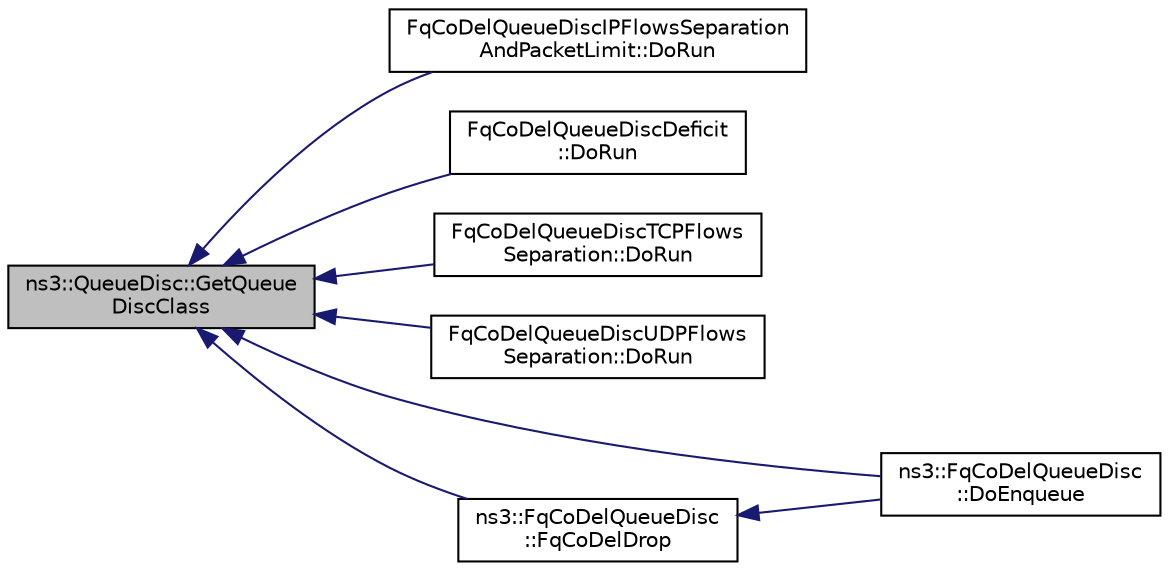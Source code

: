 digraph "ns3::QueueDisc::GetQueueDiscClass"
{
  edge [fontname="Helvetica",fontsize="10",labelfontname="Helvetica",labelfontsize="10"];
  node [fontname="Helvetica",fontsize="10",shape=record];
  rankdir="LR";
  Node1 [label="ns3::QueueDisc::GetQueue\lDiscClass",height=0.2,width=0.4,color="black", fillcolor="grey75", style="filled", fontcolor="black"];
  Node1 -> Node2 [dir="back",color="midnightblue",fontsize="10",style="solid"];
  Node2 [label="FqCoDelQueueDiscIPFlowsSeparation\lAndPacketLimit::DoRun",height=0.2,width=0.4,color="black", fillcolor="white", style="filled",URL="$d0/dcb/classFqCoDelQueueDiscIPFlowsSeparationAndPacketLimit.html#afc60f270315ee2655e79ac8b8e2bb21b",tooltip="Implementation to actually run this TestCase. "];
  Node1 -> Node3 [dir="back",color="midnightblue",fontsize="10",style="solid"];
  Node3 [label="FqCoDelQueueDiscDeficit\l::DoRun",height=0.2,width=0.4,color="black", fillcolor="white", style="filled",URL="$df/dbf/classFqCoDelQueueDiscDeficit.html#a9172161f28767de8a6893a8e0e320538",tooltip="Implementation to actually run this TestCase. "];
  Node1 -> Node4 [dir="back",color="midnightblue",fontsize="10",style="solid"];
  Node4 [label="FqCoDelQueueDiscTCPFlows\lSeparation::DoRun",height=0.2,width=0.4,color="black", fillcolor="white", style="filled",URL="$d9/d12/classFqCoDelQueueDiscTCPFlowsSeparation.html#aedd5fa8cebf49f8414f9fd1856313887",tooltip="Implementation to actually run this TestCase. "];
  Node1 -> Node5 [dir="back",color="midnightblue",fontsize="10",style="solid"];
  Node5 [label="FqCoDelQueueDiscUDPFlows\lSeparation::DoRun",height=0.2,width=0.4,color="black", fillcolor="white", style="filled",URL="$d8/dad/classFqCoDelQueueDiscUDPFlowsSeparation.html#a9a290a3d299c1bdef1daac72ce8d4919",tooltip="Implementation to actually run this TestCase. "];
  Node1 -> Node6 [dir="back",color="midnightblue",fontsize="10",style="solid"];
  Node6 [label="ns3::FqCoDelQueueDisc\l::DoEnqueue",height=0.2,width=0.4,color="black", fillcolor="white", style="filled",URL="$d3/df2/classns3_1_1FqCoDelQueueDisc.html#a9763ff304b86d8c3d2f951d20e102d0a"];
  Node1 -> Node7 [dir="back",color="midnightblue",fontsize="10",style="solid"];
  Node7 [label="ns3::FqCoDelQueueDisc\l::FqCoDelDrop",height=0.2,width=0.4,color="black", fillcolor="white", style="filled",URL="$d3/df2/classns3_1_1FqCoDelQueueDisc.html#a81c4f704aadd923d9ca96c5224d10f6d",tooltip="Drop a packet from the head of the queue with the largest current byte count. "];
  Node7 -> Node6 [dir="back",color="midnightblue",fontsize="10",style="solid"];
}
